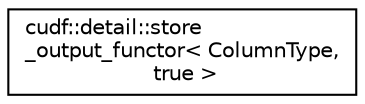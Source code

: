 digraph "Graphical Class Hierarchy"
{
 // LATEX_PDF_SIZE
  edge [fontname="Helvetica",fontsize="10",labelfontname="Helvetica",labelfontsize="10"];
  node [fontname="Helvetica",fontsize="10",shape=record];
  rankdir="LR";
  Node0 [label="cudf::detail::store\l_output_functor\< ColumnType,\l true \>",height=0.2,width=0.4,color="black", fillcolor="white", style="filled",URL="$structcudf_1_1detail_1_1store__output__functor_3_01ColumnType_00_01true_01_4.html",tooltip=" "];
}
